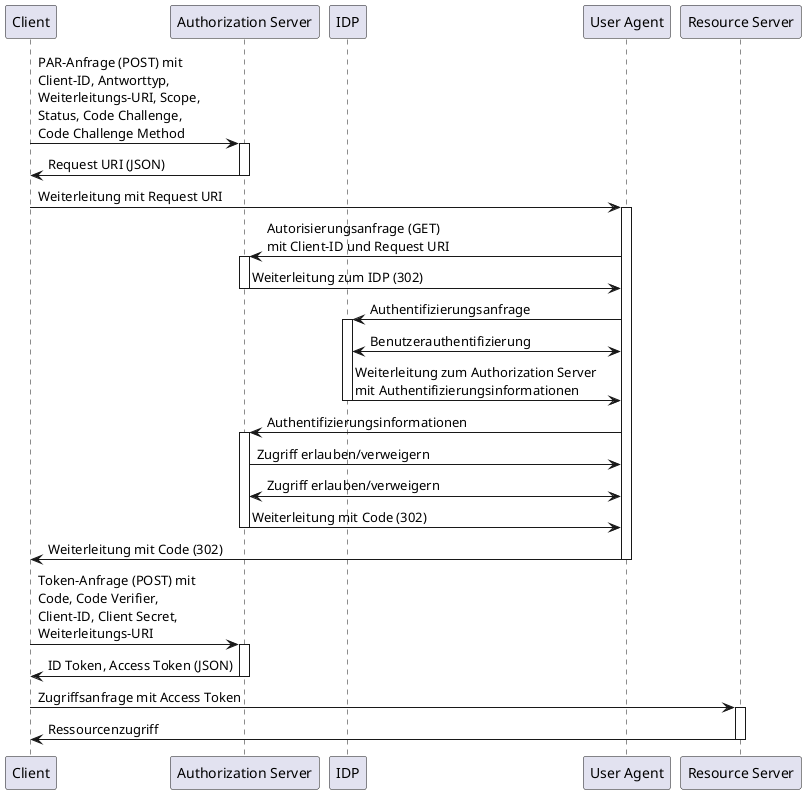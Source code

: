 @startuml "oidc_flow_with_PAR_high_level"
participant cl as "Client"
participant AuthS as "Authorization Server"
participant IDP
participant ua as "User Agent"
participant rs as "Resource Server"

cl -> AuthS: PAR-Anfrage (POST) mit \nClient-ID, Antworttyp, \nWeiterleitungs-URI, Scope, \nStatus, Code Challenge, \nCode Challenge Method
activate AuthS
AuthS -> cl: Request URI (JSON)
deactivate AuthS

cl -> ua: Weiterleitung mit Request URI
activate ua
ua -> AuthS: Autorisierungsanfrage (GET) \nmit Client-ID und Request URI
activate AuthS
AuthS -> ua: Weiterleitung zum IDP (302)
deactivate AuthS
ua -> IDP: Authentifizierungsanfrage
activate IDP
ua <-> IDP: Benutzerauthentifizierung
IDP -> ua: Weiterleitung zum Authorization Server \nmit Authentifizierungsinformationen
deactivate IDP
ua -> AuthS: Authentifizierungsinformationen
activate AuthS
AuthS -> ua: Zugriff erlauben/verweigern 
ua <-> AuthS: Zugriff erlauben/verweigern
AuthS -> ua: Weiterleitung mit Code (302)
deactivate AuthS
ua -> cl: Weiterleitung mit Code (302)
deactivate ua

cl -> AuthS: Token-Anfrage (POST) mit \nCode, Code Verifier, \nClient-ID, Client Secret, \nWeiterleitungs-URI
activate AuthS
AuthS -> cl: ID Token, Access Token (JSON)
deactivate AuthS

cl -> rs: Zugriffsanfrage mit Access Token
activate rs
rs -> cl: Ressourcenzugriff
deactivate rs
@enduml